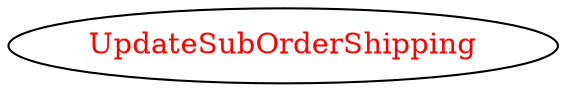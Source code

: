 digraph dependencyGraph {
 concentrate=true;
 ranksep="2.0";
 rankdir="LR"; 
 splines="ortho";
"UpdateSubOrderShipping" [fontcolor="red"];
}